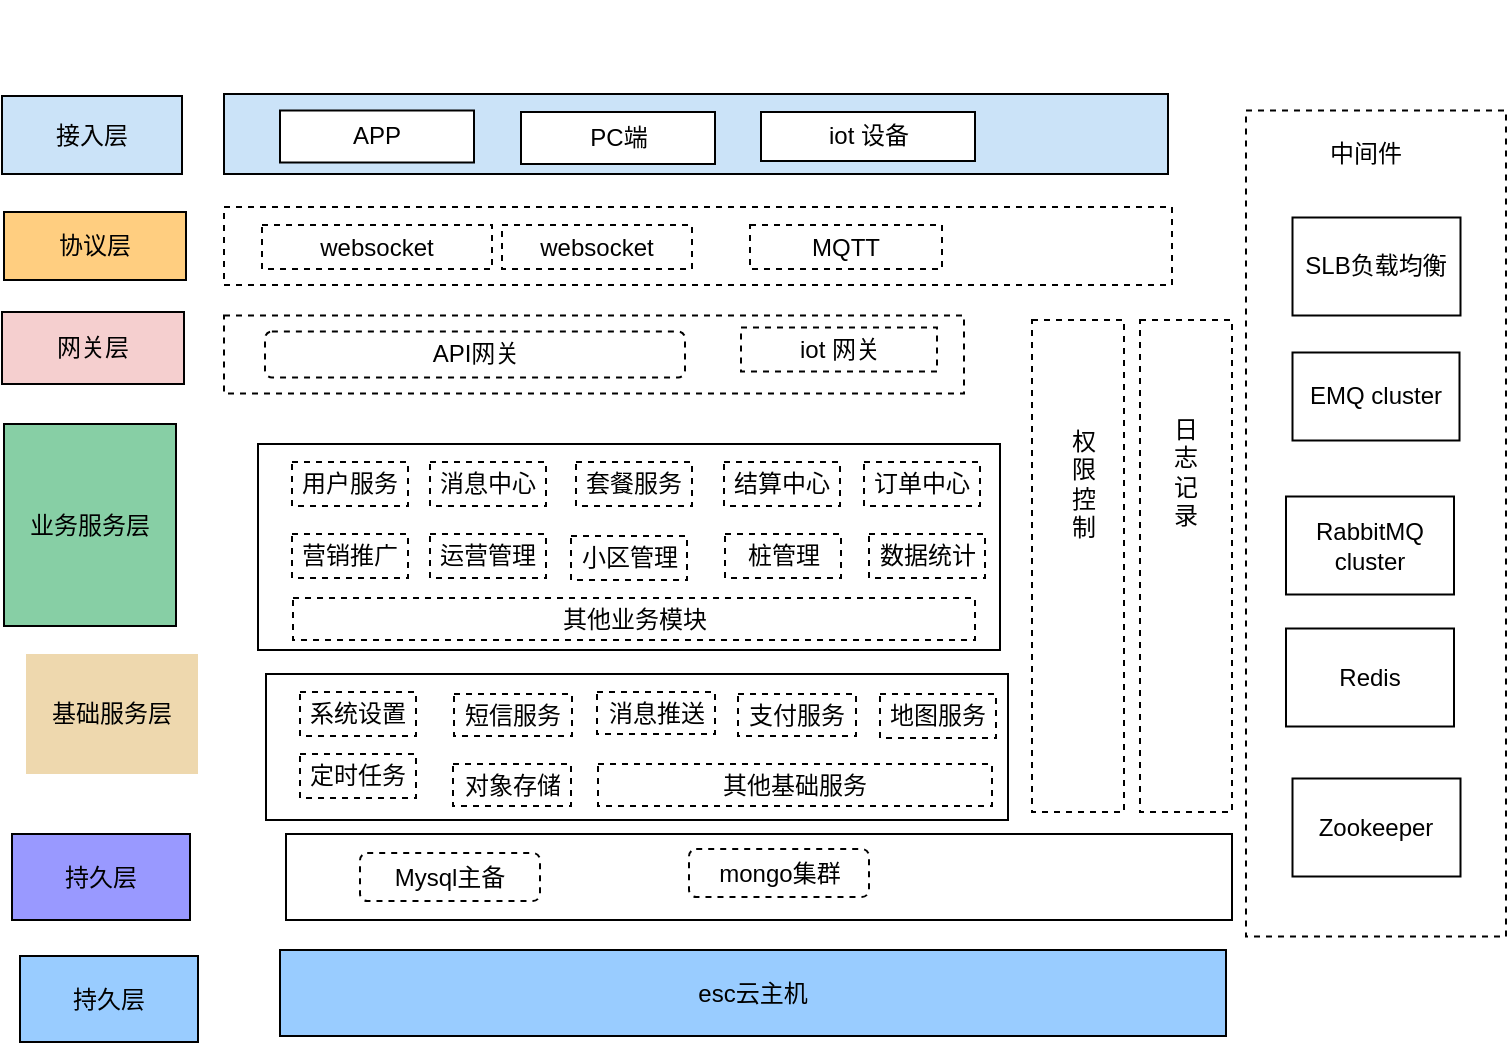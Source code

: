 <mxfile version="13.6.5" type="github">
  <diagram id="TWzPcv6eyJnJzwMMlsIE" name="第 1 页">
    <mxGraphModel dx="1185" dy="635" grid="1" gridSize="10" guides="1" tooltips="1" connect="1" arrows="1" fold="1" page="1" pageScale="1" pageWidth="1169" pageHeight="827" math="0" shadow="0">
      <root>
        <mxCell id="0" />
        <mxCell id="1" parent="0" />
        <mxCell id="Q4y2o1uRb4vcTRyTDqqI-93" value="" style="rounded=0;whiteSpace=wrap;html=1;dashed=1;gradientColor=#ffffff;" vertex="1" parent="1">
          <mxGeometry x="604" y="178" width="46" height="246" as="geometry" />
        </mxCell>
        <mxCell id="Q4y2o1uRb4vcTRyTDqqI-95" value="" style="rounded=0;whiteSpace=wrap;html=1;dashed=1;gradientColor=#ffffff;" vertex="1" parent="1">
          <mxGeometry x="658" y="178" width="46" height="246" as="geometry" />
        </mxCell>
        <mxCell id="Q4y2o1uRb4vcTRyTDqqI-85" value="" style="rounded=0;whiteSpace=wrap;html=1;dashed=1;gradientColor=#ffffff;" vertex="1" parent="1">
          <mxGeometry x="711" y="73.25" width="130" height="413" as="geometry" />
        </mxCell>
        <mxCell id="Q4y2o1uRb4vcTRyTDqqI-1" value="接入层" style="rounded=0;whiteSpace=wrap;html=1;fillColor=#cbe3f8;" vertex="1" parent="1">
          <mxGeometry x="89" y="66" width="90" height="39" as="geometry" />
        </mxCell>
        <mxCell id="Q4y2o1uRb4vcTRyTDqqI-2" value="" style="rounded=0;whiteSpace=wrap;html=1;fillColor=#CBE3F8;" vertex="1" parent="1">
          <mxGeometry x="200" y="65" width="472" height="40" as="geometry" />
        </mxCell>
        <mxCell id="Q4y2o1uRb4vcTRyTDqqI-7" value="网关层" style="rounded=0;whiteSpace=wrap;html=1;fillColor=#f5cfcf;" vertex="1" parent="1">
          <mxGeometry x="89" y="174" width="91" height="36" as="geometry" />
        </mxCell>
        <mxCell id="Q4y2o1uRb4vcTRyTDqqI-8" value="" style="rounded=0;whiteSpace=wrap;html=1;dashed=1;" vertex="1" parent="1">
          <mxGeometry x="200" y="175.75" width="370" height="39" as="geometry" />
        </mxCell>
        <mxCell id="Q4y2o1uRb4vcTRyTDqqI-13" value="" style="rounded=0;whiteSpace=wrap;html=1;" vertex="1" parent="1">
          <mxGeometry x="231" y="435" width="473" height="43" as="geometry" />
        </mxCell>
        <mxCell id="Q4y2o1uRb4vcTRyTDqqI-14" value="持久层" style="rounded=0;whiteSpace=wrap;html=1;fillColor=#9999ff;" vertex="1" parent="1">
          <mxGeometry x="94" y="435" width="89" height="43" as="geometry" />
        </mxCell>
        <mxCell id="Q4y2o1uRb4vcTRyTDqqI-15" value="Mysql主备" style="rounded=1;whiteSpace=wrap;html=1;dashed=1;" vertex="1" parent="1">
          <mxGeometry x="268" y="444.5" width="90" height="24" as="geometry" />
        </mxCell>
        <mxCell id="Q4y2o1uRb4vcTRyTDqqI-17" value="mongo集群" style="rounded=1;whiteSpace=wrap;html=1;dashed=1;" vertex="1" parent="1">
          <mxGeometry x="432.5" y="442.5" width="90" height="24" as="geometry" />
        </mxCell>
        <mxCell id="Q4y2o1uRb4vcTRyTDqqI-19" value="EMQ cluster" style="rounded=0;whiteSpace=wrap;html=1;" vertex="1" parent="1">
          <mxGeometry x="734.25" y="194.25" width="83.5" height="44" as="geometry" />
        </mxCell>
        <mxCell id="Q4y2o1uRb4vcTRyTDqqI-20" value="RabbitMQ cluster" style="rounded=0;whiteSpace=wrap;html=1;" vertex="1" parent="1">
          <mxGeometry x="731" y="266.25" width="84" height="49" as="geometry" />
        </mxCell>
        <mxCell id="Q4y2o1uRb4vcTRyTDqqI-26" value="" style="rounded=0;whiteSpace=wrap;html=1;" vertex="1" parent="1">
          <mxGeometry x="217" y="240" width="371" height="103" as="geometry" />
        </mxCell>
        <mxCell id="Q4y2o1uRb4vcTRyTDqqI-27" value="iot 网关" style="rounded=0;whiteSpace=wrap;html=1;gradientColor=#ffffff;dashed=1;" vertex="1" parent="1">
          <mxGeometry x="458.5" y="181.75" width="98" height="22" as="geometry" />
        </mxCell>
        <mxCell id="Q4y2o1uRb4vcTRyTDqqI-28" value="业务服务层" style="rounded=0;whiteSpace=wrap;html=1;fillColor=#87cfa5;" vertex="1" parent="1">
          <mxGeometry x="90" y="230" width="86" height="101" as="geometry" />
        </mxCell>
        <mxCell id="Q4y2o1uRb4vcTRyTDqqI-30" value="iot 设备" style="rounded=0;whiteSpace=wrap;html=1;" vertex="1" parent="1">
          <mxGeometry x="468.5" y="74" width="107" height="24.5" as="geometry" />
        </mxCell>
        <mxCell id="Q4y2o1uRb4vcTRyTDqqI-31" value="" style="shape=link;endArrow=classic;startArrow=classic;html=1;strokeColor=none;" edge="1" parent="1">
          <mxGeometry width="50" height="50" relative="1" as="geometry">
            <mxPoint x="117" y="83" as="sourcePoint" />
            <mxPoint x="117" y="18" as="targetPoint" />
            <Array as="points">
              <mxPoint x="117" y="45" />
            </Array>
          </mxGeometry>
        </mxCell>
        <mxCell id="Q4y2o1uRb4vcTRyTDqqI-47" value="API网关" style="rounded=1;whiteSpace=wrap;html=1;dashed=1;" vertex="1" parent="1">
          <mxGeometry x="220.5" y="183.75" width="210" height="23" as="geometry" />
        </mxCell>
        <mxCell id="Q4y2o1uRb4vcTRyTDqqI-49" value="用户服务" style="rounded=0;whiteSpace=wrap;html=1;dashed=1;gradientColor=#ffffff;" vertex="1" parent="1">
          <mxGeometry x="234" y="249" width="58" height="22" as="geometry" />
        </mxCell>
        <mxCell id="Q4y2o1uRb4vcTRyTDqqI-50" value="订单中心" style="rounded=0;whiteSpace=wrap;html=1;dashed=1;gradientColor=#ffffff;" vertex="1" parent="1">
          <mxGeometry x="520" y="249" width="58" height="22" as="geometry" />
        </mxCell>
        <mxCell id="Q4y2o1uRb4vcTRyTDqqI-51" value="结算中心" style="rounded=0;whiteSpace=wrap;html=1;dashed=1;gradientColor=#ffffff;" vertex="1" parent="1">
          <mxGeometry x="450" y="249" width="58" height="22" as="geometry" />
        </mxCell>
        <mxCell id="Q4y2o1uRb4vcTRyTDqqI-52" value="用户中心" style="rounded=0;whiteSpace=wrap;html=1;dashed=1;gradientColor=#ffffff;" vertex="1" parent="1">
          <mxGeometry x="457" y="364" width="58" height="22" as="geometry" />
        </mxCell>
        <mxCell id="Q4y2o1uRb4vcTRyTDqqI-54" value="营销推广" style="rounded=0;whiteSpace=wrap;html=1;dashed=1;gradientColor=#ffffff;" vertex="1" parent="1">
          <mxGeometry x="234" y="285" width="58" height="22" as="geometry" />
        </mxCell>
        <mxCell id="Q4y2o1uRb4vcTRyTDqqI-55" value="运营管理" style="rounded=0;whiteSpace=wrap;html=1;dashed=1;gradientColor=#ffffff;" vertex="1" parent="1">
          <mxGeometry x="303" y="285" width="58" height="22" as="geometry" />
        </mxCell>
        <mxCell id="Q4y2o1uRb4vcTRyTDqqI-56" value="消息中心" style="rounded=0;whiteSpace=wrap;html=1;dashed=1;gradientColor=#ffffff;" vertex="1" parent="1">
          <mxGeometry x="303" y="249" width="58" height="22" as="geometry" />
        </mxCell>
        <mxCell id="Q4y2o1uRb4vcTRyTDqqI-57" value="数据统计" style="rounded=0;whiteSpace=wrap;html=1;dashed=1;gradientColor=#ffffff;" vertex="1" parent="1">
          <mxGeometry x="522.5" y="285" width="58" height="22" as="geometry" />
        </mxCell>
        <mxCell id="Q4y2o1uRb4vcTRyTDqqI-60" value="套餐服务" style="rounded=0;whiteSpace=wrap;html=1;dashed=1;gradientColor=#ffffff;" vertex="1" parent="1">
          <mxGeometry x="376" y="249" width="58" height="22" as="geometry" />
        </mxCell>
        <mxCell id="Q4y2o1uRb4vcTRyTDqqI-61" value="基础服务层" style="rounded=0;whiteSpace=wrap;html=1;fillColor=#eed8ae;strokeColor=none;" vertex="1" parent="1">
          <mxGeometry x="101" y="345" width="86" height="60" as="geometry" />
        </mxCell>
        <mxCell id="Q4y2o1uRb4vcTRyTDqqI-62" value="" style="rounded=0;whiteSpace=wrap;html=1;" vertex="1" parent="1">
          <mxGeometry x="221" y="355" width="371" height="73" as="geometry" />
        </mxCell>
        <mxCell id="Q4y2o1uRb4vcTRyTDqqI-63" value="系统设置" style="rounded=0;whiteSpace=wrap;html=1;dashed=1;gradientColor=#ffffff;" vertex="1" parent="1">
          <mxGeometry x="238" y="364" width="58" height="22" as="geometry" />
        </mxCell>
        <mxCell id="Q4y2o1uRb4vcTRyTDqqI-64" value="小区管理" style="rounded=0;whiteSpace=wrap;html=1;dashed=1;gradientColor=#ffffff;" vertex="1" parent="1">
          <mxGeometry x="373.5" y="286" width="58" height="22" as="geometry" />
        </mxCell>
        <mxCell id="Q4y2o1uRb4vcTRyTDqqI-67" value="短信服务" style="rounded=0;whiteSpace=wrap;html=1;dashed=1;gradientColor=#ffffff;" vertex="1" parent="1">
          <mxGeometry x="315" y="365" width="59" height="21" as="geometry" />
        </mxCell>
        <mxCell id="Q4y2o1uRb4vcTRyTDqqI-69" value="支付服务" style="rounded=0;whiteSpace=wrap;html=1;dashed=1;gradientColor=#ffffff;" vertex="1" parent="1">
          <mxGeometry x="457" y="365" width="59" height="21" as="geometry" />
        </mxCell>
        <mxCell id="Q4y2o1uRb4vcTRyTDqqI-70" value="消息推送" style="rounded=0;whiteSpace=wrap;html=1;dashed=1;gradientColor=#ffffff;" vertex="1" parent="1">
          <mxGeometry x="386.5" y="364" width="59" height="21" as="geometry" />
        </mxCell>
        <mxCell id="Q4y2o1uRb4vcTRyTDqqI-71" value="其他基础服务" style="rounded=0;whiteSpace=wrap;html=1;dashed=1;gradientColor=#ffffff;" vertex="1" parent="1">
          <mxGeometry x="387" y="400" width="197" height="21" as="geometry" />
        </mxCell>
        <mxCell id="Q4y2o1uRb4vcTRyTDqqI-74" value="协议层" style="rounded=0;whiteSpace=wrap;html=1;fillColor=#ffce80;" vertex="1" parent="1">
          <mxGeometry x="90" y="124" width="91" height="34" as="geometry" />
        </mxCell>
        <mxCell id="Q4y2o1uRb4vcTRyTDqqI-75" value="" style="rounded=0;whiteSpace=wrap;html=1;dashed=1;" vertex="1" parent="1">
          <mxGeometry x="200" y="121.5" width="474" height="39" as="geometry" />
        </mxCell>
        <mxCell id="Q4y2o1uRb4vcTRyTDqqI-76" value="websocket" style="rounded=0;whiteSpace=wrap;html=1;gradientColor=#ffffff;dashed=1;" vertex="1" parent="1">
          <mxGeometry x="339" y="130.5" width="95" height="22" as="geometry" />
        </mxCell>
        <mxCell id="Q4y2o1uRb4vcTRyTDqqI-78" value="MQTT" style="rounded=0;whiteSpace=wrap;html=1;gradientColor=#ffffff;dashed=1;" vertex="1" parent="1">
          <mxGeometry x="463" y="130.5" width="96" height="22" as="geometry" />
        </mxCell>
        <mxCell id="Q4y2o1uRb4vcTRyTDqqI-80" value="桩管理" style="rounded=0;whiteSpace=wrap;html=1;dashed=1;gradientColor=#ffffff;" vertex="1" parent="1">
          <mxGeometry x="450.5" y="285" width="58" height="22" as="geometry" />
        </mxCell>
        <mxCell id="Q4y2o1uRb4vcTRyTDqqI-82" value="对象存储" style="rounded=0;whiteSpace=wrap;html=1;dashed=1;gradientColor=#ffffff;" vertex="1" parent="1">
          <mxGeometry x="314.5" y="400" width="59" height="21" as="geometry" />
        </mxCell>
        <mxCell id="Q4y2o1uRb4vcTRyTDqqI-83" value="其他业务模块" style="rounded=0;whiteSpace=wrap;html=1;dashed=1;gradientColor=#ffffff;" vertex="1" parent="1">
          <mxGeometry x="234.5" y="317" width="341" height="21" as="geometry" />
        </mxCell>
        <mxCell id="Q4y2o1uRb4vcTRyTDqqI-84" value="定时任务" style="rounded=0;whiteSpace=wrap;html=1;dashed=1;gradientColor=#ffffff;" vertex="1" parent="1">
          <mxGeometry x="238" y="395" width="58" height="22" as="geometry" />
        </mxCell>
        <mxCell id="Q4y2o1uRb4vcTRyTDqqI-86" value="中间件" style="text;html=1;strokeColor=none;fillColor=none;align=center;verticalAlign=middle;whiteSpace=wrap;rounded=0;dashed=1;" vertex="1" parent="1">
          <mxGeometry x="751" y="85" width="40" height="20" as="geometry" />
        </mxCell>
        <mxCell id="Q4y2o1uRb4vcTRyTDqqI-88" value="Zookeeper" style="rounded=0;whiteSpace=wrap;html=1;" vertex="1" parent="1">
          <mxGeometry x="734.25" y="407.25" width="84" height="49" as="geometry" />
        </mxCell>
        <mxCell id="Q4y2o1uRb4vcTRyTDqqI-90" value="Redis" style="rounded=0;whiteSpace=wrap;html=1;" vertex="1" parent="1">
          <mxGeometry x="731" y="332.25" width="84" height="49" as="geometry" />
        </mxCell>
        <mxCell id="Q4y2o1uRb4vcTRyTDqqI-91" value="SLB负载均衡" style="rounded=0;whiteSpace=wrap;html=1;" vertex="1" parent="1">
          <mxGeometry x="734.25" y="126.75" width="84" height="49" as="geometry" />
        </mxCell>
        <mxCell id="Q4y2o1uRb4vcTRyTDqqI-92" value="地图服务" style="rounded=0;whiteSpace=wrap;html=1;dashed=1;gradientColor=#ffffff;" vertex="1" parent="1">
          <mxGeometry x="528" y="365" width="58" height="22" as="geometry" />
        </mxCell>
        <mxCell id="Q4y2o1uRb4vcTRyTDqqI-94" value="日&lt;br&gt;志&lt;br&gt;记&lt;br&gt;录" style="text;html=1;strokeColor=none;fillColor=none;align=center;verticalAlign=middle;whiteSpace=wrap;rounded=0;dashed=1;" vertex="1" parent="1">
          <mxGeometry x="661" y="147" width="40" height="214" as="geometry" />
        </mxCell>
        <mxCell id="Q4y2o1uRb4vcTRyTDqqI-96" value="权&lt;br&gt;限&lt;br&gt;控&lt;br&gt;制" style="text;html=1;strokeColor=none;fillColor=none;align=center;verticalAlign=middle;whiteSpace=wrap;rounded=0;dashed=1;" vertex="1" parent="1">
          <mxGeometry x="610" y="153" width="40" height="214" as="geometry" />
        </mxCell>
        <mxCell id="Q4y2o1uRb4vcTRyTDqqI-97" value="websocket" style="rounded=0;whiteSpace=wrap;html=1;gradientColor=#ffffff;dashed=1;" vertex="1" parent="1">
          <mxGeometry x="219" y="130.5" width="115" height="22" as="geometry" />
        </mxCell>
        <mxCell id="Q4y2o1uRb4vcTRyTDqqI-98" value="&lt;span style=&quot;background-color: rgb(153 , 204 , 255)&quot;&gt;持久层&lt;/span&gt;" style="rounded=0;whiteSpace=wrap;html=1;fillColor=#99ccff;" vertex="1" parent="1">
          <mxGeometry x="98" y="496" width="89" height="43" as="geometry" />
        </mxCell>
        <mxCell id="Q4y2o1uRb4vcTRyTDqqI-99" value="esc云主机" style="rounded=0;whiteSpace=wrap;html=1;fillColor=#99CCFF;" vertex="1" parent="1">
          <mxGeometry x="228" y="493" width="473" height="43" as="geometry" />
        </mxCell>
        <mxCell id="Q4y2o1uRb4vcTRyTDqqI-101" value="&lt;span&gt;APP&lt;/span&gt;" style="rounded=0;whiteSpace=wrap;html=1;" vertex="1" parent="1">
          <mxGeometry x="228" y="73.25" width="97" height="26" as="geometry" />
        </mxCell>
        <mxCell id="Q4y2o1uRb4vcTRyTDqqI-102" value="PC端" style="rounded=0;whiteSpace=wrap;html=1;" vertex="1" parent="1">
          <mxGeometry x="348.5" y="74" width="97" height="26" as="geometry" />
        </mxCell>
      </root>
    </mxGraphModel>
  </diagram>
</mxfile>
